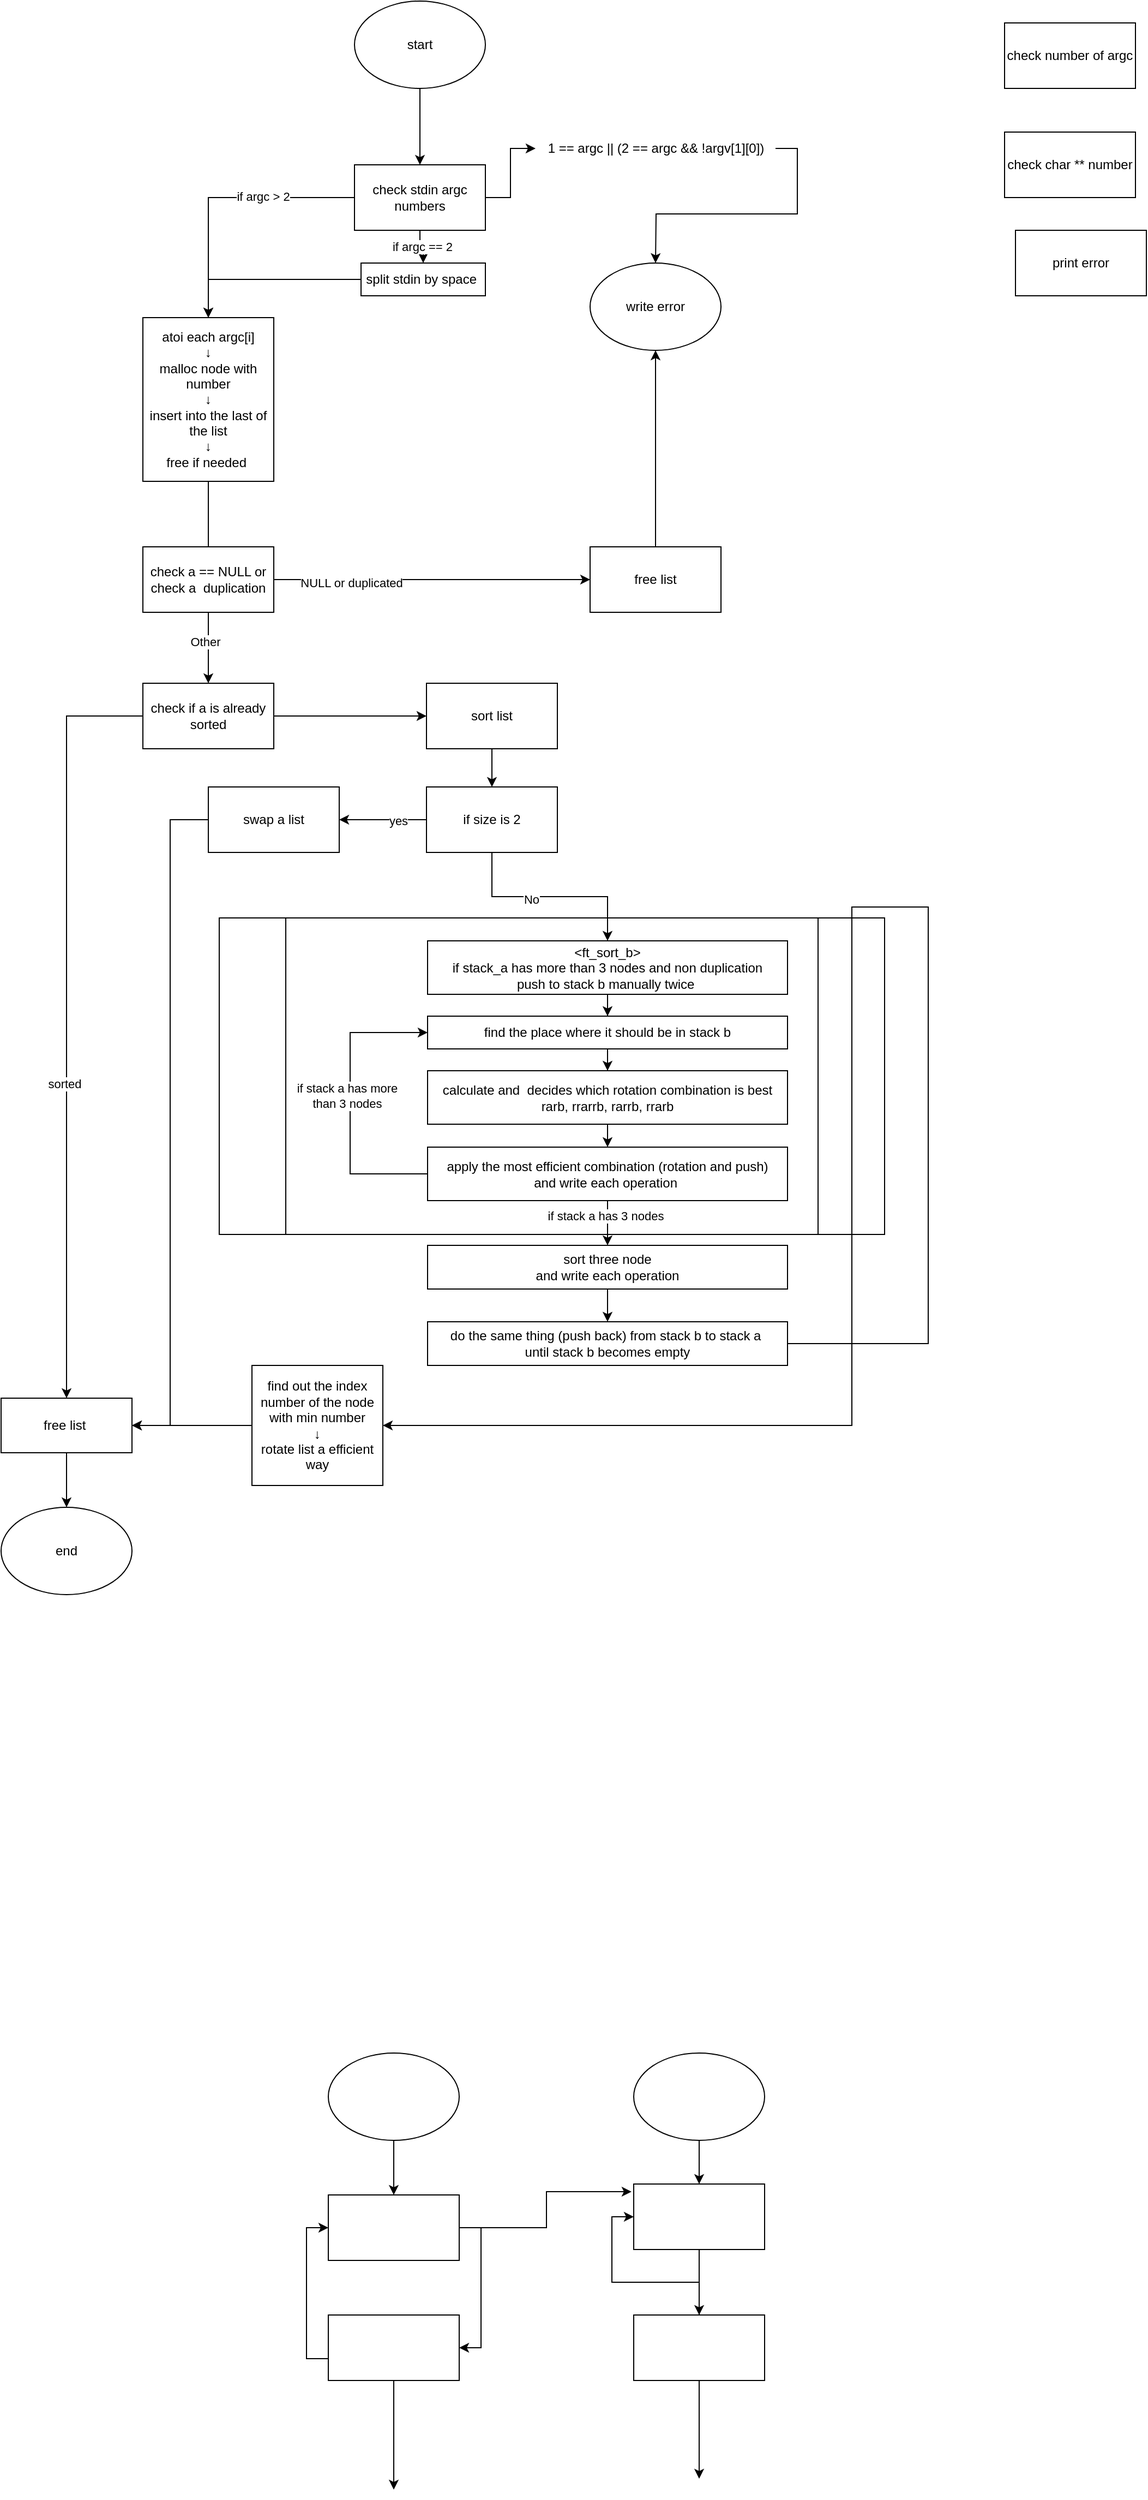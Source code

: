 <mxfile version="26.0.3">
  <diagram name="ページ1" id="CY-kwQWhDdD6ghlK2vGN">
    <mxGraphModel dx="770" dy="2177" grid="1" gridSize="10" guides="1" tooltips="1" connect="1" arrows="1" fold="1" page="1" pageScale="1" pageWidth="827" pageHeight="1169" math="0" shadow="0">
      <root>
        <mxCell id="0" />
        <mxCell id="1" parent="0" />
        <mxCell id="WhEo9QkHTVmdk0sy2P8P-17" value="" style="shape=process;whiteSpace=wrap;html=1;backgroundOutline=1;" parent="1" vertex="1">
          <mxGeometry x="230" y="800" width="610" height="290" as="geometry" />
        </mxCell>
        <mxCell id="WG24Cr0m5Y4b4rY62G8E-14" style="edgeStyle=orthogonalEdgeStyle;rounded=0;orthogonalLoop=1;jettySize=auto;html=1;entryX=0.5;entryY=0;entryDx=0;entryDy=0;exitX=0.5;exitY=1;exitDx=0;exitDy=0;" parent="1" source="WG24Cr0m5Y4b4rY62G8E-15" target="LmjoM7hCpNnaVXaC6ju8-4" edge="1">
          <mxGeometry relative="1" as="geometry">
            <mxPoint x="414" y="80" as="sourcePoint" />
          </mxGeometry>
        </mxCell>
        <mxCell id="LmjoM7hCpNnaVXaC6ju8-5" style="edgeStyle=orthogonalEdgeStyle;rounded=0;orthogonalLoop=1;jettySize=auto;html=1;exitX=1;exitY=0.5;exitDx=0;exitDy=0;" parent="1" source="LmjoM7hCpNnaVXaC6ju8-8" edge="1">
          <mxGeometry relative="1" as="geometry">
            <mxPoint x="630" y="200" as="targetPoint" />
          </mxGeometry>
        </mxCell>
        <mxCell id="WG24Cr0m5Y4b4rY62G8E-2" value="" style="edgeStyle=orthogonalEdgeStyle;rounded=0;orthogonalLoop=1;jettySize=auto;html=1;" parent="1" source="LmjoM7hCpNnaVXaC6ju8-4" target="WG24Cr0m5Y4b4rY62G8E-1" edge="1">
          <mxGeometry relative="1" as="geometry" />
        </mxCell>
        <mxCell id="WG24Cr0m5Y4b4rY62G8E-3" value="if argc == 2" style="edgeLabel;html=1;align=center;verticalAlign=middle;resizable=0;points=[];" parent="WG24Cr0m5Y4b4rY62G8E-2" vertex="1" connectable="0">
          <mxGeometry x="-0.108" y="2" relative="1" as="geometry">
            <mxPoint as="offset" />
          </mxGeometry>
        </mxCell>
        <mxCell id="WG24Cr0m5Y4b4rY62G8E-5" style="edgeStyle=orthogonalEdgeStyle;rounded=0;orthogonalLoop=1;jettySize=auto;html=1;entryX=0.5;entryY=0;entryDx=0;entryDy=0;" parent="1" source="LmjoM7hCpNnaVXaC6ju8-4" target="WG24Cr0m5Y4b4rY62G8E-4" edge="1">
          <mxGeometry relative="1" as="geometry" />
        </mxCell>
        <mxCell id="WG24Cr0m5Y4b4rY62G8E-6" value="if argc &amp;gt; 2" style="edgeLabel;html=1;align=center;verticalAlign=middle;resizable=0;points=[];" parent="WG24Cr0m5Y4b4rY62G8E-5" vertex="1" connectable="0">
          <mxGeometry x="-0.306" y="-1" relative="1" as="geometry">
            <mxPoint as="offset" />
          </mxGeometry>
        </mxCell>
        <mxCell id="LmjoM7hCpNnaVXaC6ju8-4" value="check stdin argc numbers" style="rounded=0;whiteSpace=wrap;html=1;" parent="1" vertex="1">
          <mxGeometry x="354" y="110" width="120" height="60" as="geometry" />
        </mxCell>
        <mxCell id="LmjoM7hCpNnaVXaC6ju8-9" value="" style="edgeStyle=orthogonalEdgeStyle;rounded=0;orthogonalLoop=1;jettySize=auto;html=1;exitX=1;exitY=0.5;exitDx=0;exitDy=0;" parent="1" source="LmjoM7hCpNnaVXaC6ju8-4" target="LmjoM7hCpNnaVXaC6ju8-8" edge="1">
          <mxGeometry relative="1" as="geometry">
            <mxPoint x="630" y="200" as="targetPoint" />
            <mxPoint x="474" y="140" as="sourcePoint" />
          </mxGeometry>
        </mxCell>
        <mxCell id="LmjoM7hCpNnaVXaC6ju8-8" value="1 == argc || (2 == argc &amp;amp;&amp;amp; !argv[1][0])" style="text;html=1;align=center;verticalAlign=middle;resizable=0;points=[];autosize=1;strokeColor=none;fillColor=none;" parent="1" vertex="1">
          <mxGeometry x="520" y="80" width="220" height="30" as="geometry" />
        </mxCell>
        <mxCell id="WhEo9QkHTVmdk0sy2P8P-30" style="edgeStyle=orthogonalEdgeStyle;rounded=0;orthogonalLoop=1;jettySize=auto;html=1;entryX=0.5;entryY=0;entryDx=0;entryDy=0;" parent="1" source="WG24Cr0m5Y4b4rY62G8E-1" target="WG24Cr0m5Y4b4rY62G8E-4" edge="1">
          <mxGeometry relative="1" as="geometry" />
        </mxCell>
        <mxCell id="WG24Cr0m5Y4b4rY62G8E-1" value="split stdin by space&amp;nbsp;" style="whiteSpace=wrap;html=1;rounded=0;" parent="1" vertex="1">
          <mxGeometry x="360" y="200" width="114" height="30" as="geometry" />
        </mxCell>
        <mxCell id="WG24Cr0m5Y4b4rY62G8E-7" style="edgeStyle=orthogonalEdgeStyle;rounded=0;orthogonalLoop=1;jettySize=auto;html=1;exitX=0.5;exitY=1;exitDx=0;exitDy=0;" parent="1" source="WG24Cr0m5Y4b4rY62G8E-4" edge="1">
          <mxGeometry relative="1" as="geometry">
            <mxPoint x="220" y="490" as="targetPoint" />
          </mxGeometry>
        </mxCell>
        <mxCell id="WG24Cr0m5Y4b4rY62G8E-4" value="atoi each argc[i]&lt;br&gt;↓&lt;br&gt;malloc node with number&lt;br&gt;↓&lt;br&gt;insert into the last of the list&lt;br&gt;↓&lt;br&gt;free if needed&amp;nbsp;" style="rounded=0;whiteSpace=wrap;html=1;" parent="1" vertex="1">
          <mxGeometry x="160" y="250" width="120" height="150" as="geometry" />
        </mxCell>
        <mxCell id="WG24Cr0m5Y4b4rY62G8E-11" style="edgeStyle=orthogonalEdgeStyle;rounded=0;orthogonalLoop=1;jettySize=auto;html=1;" parent="1" source="WG24Cr0m5Y4b4rY62G8E-9" edge="1">
          <mxGeometry relative="1" as="geometry">
            <mxPoint x="570" y="490" as="targetPoint" />
          </mxGeometry>
        </mxCell>
        <mxCell id="WG24Cr0m5Y4b4rY62G8E-17" value="NULL or duplicated" style="edgeLabel;html=1;align=center;verticalAlign=middle;resizable=0;points=[];" parent="WG24Cr0m5Y4b4rY62G8E-11" vertex="1" connectable="0">
          <mxGeometry x="-0.513" y="-3" relative="1" as="geometry">
            <mxPoint as="offset" />
          </mxGeometry>
        </mxCell>
        <mxCell id="WG24Cr0m5Y4b4rY62G8E-19" style="edgeStyle=orthogonalEdgeStyle;rounded=0;orthogonalLoop=1;jettySize=auto;html=1;entryX=0.5;entryY=0;entryDx=0;entryDy=0;" parent="1" source="WG24Cr0m5Y4b4rY62G8E-9" target="WG24Cr0m5Y4b4rY62G8E-18" edge="1">
          <mxGeometry relative="1" as="geometry" />
        </mxCell>
        <mxCell id="WG24Cr0m5Y4b4rY62G8E-22" value="Other" style="edgeLabel;html=1;align=center;verticalAlign=middle;resizable=0;points=[];" parent="WG24Cr0m5Y4b4rY62G8E-19" vertex="1" connectable="0">
          <mxGeometry x="-0.179" y="-3" relative="1" as="geometry">
            <mxPoint as="offset" />
          </mxGeometry>
        </mxCell>
        <mxCell id="WG24Cr0m5Y4b4rY62G8E-9" value="check a == NULL or&lt;br&gt;check a&amp;nbsp; duplication" style="rounded=0;whiteSpace=wrap;html=1;" parent="1" vertex="1">
          <mxGeometry x="160" y="460" width="120" height="60" as="geometry" />
        </mxCell>
        <mxCell id="WG24Cr0m5Y4b4rY62G8E-13" style="edgeStyle=orthogonalEdgeStyle;rounded=0;orthogonalLoop=1;jettySize=auto;html=1;entryX=0.5;entryY=1;entryDx=0;entryDy=0;entryPerimeter=0;" parent="1" source="WG24Cr0m5Y4b4rY62G8E-12" target="WG24Cr0m5Y4b4rY62G8E-16" edge="1">
          <mxGeometry relative="1" as="geometry">
            <mxPoint x="630" y="290" as="targetPoint" />
          </mxGeometry>
        </mxCell>
        <mxCell id="WG24Cr0m5Y4b4rY62G8E-12" value="free list" style="rounded=0;whiteSpace=wrap;html=1;" parent="1" vertex="1">
          <mxGeometry x="570" y="460" width="120" height="60" as="geometry" />
        </mxCell>
        <mxCell id="WG24Cr0m5Y4b4rY62G8E-15" value="start" style="ellipse;whiteSpace=wrap;html=1;" parent="1" vertex="1">
          <mxGeometry x="354" y="-40" width="120" height="80" as="geometry" />
        </mxCell>
        <mxCell id="WG24Cr0m5Y4b4rY62G8E-16" value="write error" style="ellipse;whiteSpace=wrap;html=1;" parent="1" vertex="1">
          <mxGeometry x="570" y="200" width="120" height="80" as="geometry" />
        </mxCell>
        <mxCell id="WG24Cr0m5Y4b4rY62G8E-28" style="edgeStyle=orthogonalEdgeStyle;rounded=0;orthogonalLoop=1;jettySize=auto;html=1;" parent="1" source="WG24Cr0m5Y4b4rY62G8E-18" target="WG24Cr0m5Y4b4rY62G8E-29" edge="1">
          <mxGeometry relative="1" as="geometry">
            <mxPoint x="220" y="700" as="targetPoint" />
          </mxGeometry>
        </mxCell>
        <mxCell id="WG24Cr0m5Y4b4rY62G8E-33" style="edgeStyle=orthogonalEdgeStyle;rounded=0;orthogonalLoop=1;jettySize=auto;html=1;entryX=0.5;entryY=0;entryDx=0;entryDy=0;" parent="1" source="WG24Cr0m5Y4b4rY62G8E-18" target="WG24Cr0m5Y4b4rY62G8E-32" edge="1">
          <mxGeometry relative="1" as="geometry">
            <mxPoint x="90" y="1000" as="targetPoint" />
          </mxGeometry>
        </mxCell>
        <mxCell id="WG24Cr0m5Y4b4rY62G8E-35" value="sorted" style="edgeLabel;html=1;align=center;verticalAlign=middle;resizable=0;points=[];" parent="WG24Cr0m5Y4b4rY62G8E-33" vertex="1" connectable="0">
          <mxGeometry x="0.171" y="-2" relative="1" as="geometry">
            <mxPoint as="offset" />
          </mxGeometry>
        </mxCell>
        <mxCell id="WG24Cr0m5Y4b4rY62G8E-18" value="check if a is already sorted" style="rounded=0;whiteSpace=wrap;html=1;" parent="1" vertex="1">
          <mxGeometry x="160" y="585" width="120" height="60" as="geometry" />
        </mxCell>
        <mxCell id="WG24Cr0m5Y4b4rY62G8E-40" value="" style="edgeStyle=orthogonalEdgeStyle;rounded=0;orthogonalLoop=1;jettySize=auto;html=1;" parent="1" source="WG24Cr0m5Y4b4rY62G8E-29" target="WG24Cr0m5Y4b4rY62G8E-39" edge="1">
          <mxGeometry relative="1" as="geometry" />
        </mxCell>
        <mxCell id="WG24Cr0m5Y4b4rY62G8E-29" value="sort list" style="rounded=0;whiteSpace=wrap;html=1;" parent="1" vertex="1">
          <mxGeometry x="420" y="585" width="120" height="60" as="geometry" />
        </mxCell>
        <mxCell id="WG24Cr0m5Y4b4rY62G8E-37" value="" style="edgeStyle=orthogonalEdgeStyle;rounded=0;orthogonalLoop=1;jettySize=auto;html=1;" parent="1" source="WG24Cr0m5Y4b4rY62G8E-32" target="WG24Cr0m5Y4b4rY62G8E-36" edge="1">
          <mxGeometry relative="1" as="geometry" />
        </mxCell>
        <mxCell id="WG24Cr0m5Y4b4rY62G8E-32" value="free list&amp;nbsp;" style="rounded=0;whiteSpace=wrap;html=1;" parent="1" vertex="1">
          <mxGeometry x="30" y="1240" width="120" height="50" as="geometry" />
        </mxCell>
        <mxCell id="WG24Cr0m5Y4b4rY62G8E-36" value="end" style="ellipse;whiteSpace=wrap;html=1;" parent="1" vertex="1">
          <mxGeometry x="30" y="1340" width="120" height="80" as="geometry" />
        </mxCell>
        <mxCell id="WG24Cr0m5Y4b4rY62G8E-42" value="" style="edgeStyle=orthogonalEdgeStyle;rounded=0;orthogonalLoop=1;jettySize=auto;html=1;" parent="1" source="WG24Cr0m5Y4b4rY62G8E-39" target="WG24Cr0m5Y4b4rY62G8E-41" edge="1">
          <mxGeometry relative="1" as="geometry" />
        </mxCell>
        <mxCell id="WG24Cr0m5Y4b4rY62G8E-44" value="yes" style="edgeLabel;html=1;align=center;verticalAlign=middle;resizable=0;points=[];" parent="WG24Cr0m5Y4b4rY62G8E-42" vertex="1" connectable="0">
          <mxGeometry x="-0.342" y="1" relative="1" as="geometry">
            <mxPoint as="offset" />
          </mxGeometry>
        </mxCell>
        <mxCell id="WG24Cr0m5Y4b4rY62G8E-46" value="" style="edgeStyle=orthogonalEdgeStyle;rounded=0;orthogonalLoop=1;jettySize=auto;html=1;" parent="1" source="WG24Cr0m5Y4b4rY62G8E-39" target="WG24Cr0m5Y4b4rY62G8E-45" edge="1">
          <mxGeometry relative="1" as="geometry" />
        </mxCell>
        <mxCell id="WG24Cr0m5Y4b4rY62G8E-47" value="No" style="edgeLabel;html=1;align=center;verticalAlign=middle;resizable=0;points=[];" parent="WG24Cr0m5Y4b4rY62G8E-46" vertex="1" connectable="0">
          <mxGeometry x="-0.183" y="-2" relative="1" as="geometry">
            <mxPoint as="offset" />
          </mxGeometry>
        </mxCell>
        <mxCell id="WG24Cr0m5Y4b4rY62G8E-39" value="if size is 2" style="rounded=0;whiteSpace=wrap;html=1;" parent="1" vertex="1">
          <mxGeometry x="420" y="680" width="120" height="60" as="geometry" />
        </mxCell>
        <mxCell id="WG24Cr0m5Y4b4rY62G8E-43" style="edgeStyle=orthogonalEdgeStyle;rounded=0;orthogonalLoop=1;jettySize=auto;html=1;entryX=1;entryY=0.5;entryDx=0;entryDy=0;" parent="1" source="WG24Cr0m5Y4b4rY62G8E-41" target="WG24Cr0m5Y4b4rY62G8E-32" edge="1">
          <mxGeometry relative="1" as="geometry" />
        </mxCell>
        <mxCell id="WG24Cr0m5Y4b4rY62G8E-41" value="swap a list" style="rounded=0;whiteSpace=wrap;html=1;" parent="1" vertex="1">
          <mxGeometry x="220" y="680" width="120" height="60" as="geometry" />
        </mxCell>
        <mxCell id="WhEo9QkHTVmdk0sy2P8P-3" value="" style="edgeStyle=orthogonalEdgeStyle;rounded=0;orthogonalLoop=1;jettySize=auto;html=1;entryX=0.5;entryY=0;entryDx=0;entryDy=0;" parent="1" source="WG24Cr0m5Y4b4rY62G8E-45" target="WhEo9QkHTVmdk0sy2P8P-4" edge="1">
          <mxGeometry relative="1" as="geometry" />
        </mxCell>
        <mxCell id="WG24Cr0m5Y4b4rY62G8E-45" value="&amp;lt;ft_sort_b&amp;gt;&lt;div&gt;if stack_a has more than 3 nodes and non duplication&lt;br&gt;push to stack b manually twice&amp;nbsp;&lt;/div&gt;" style="rounded=0;whiteSpace=wrap;html=1;" parent="1" vertex="1">
          <mxGeometry x="421" y="821" width="330" height="49" as="geometry" />
        </mxCell>
        <mxCell id="WhEo9QkHTVmdk0sy2P8P-1" style="edgeStyle=orthogonalEdgeStyle;rounded=0;orthogonalLoop=1;jettySize=auto;html=1;" parent="1" source="WG24Cr0m5Y4b4rY62G8E-48" target="WG24Cr0m5Y4b4rY62G8E-32" edge="1">
          <mxGeometry relative="1" as="geometry" />
        </mxCell>
        <mxCell id="WG24Cr0m5Y4b4rY62G8E-48" value="find out the index number of the node with min number&lt;br&gt;↓&lt;div&gt;rotate list a efficient way&lt;/div&gt;" style="rounded=0;whiteSpace=wrap;html=1;" parent="1" vertex="1">
          <mxGeometry x="260" y="1210" width="120" height="110" as="geometry" />
        </mxCell>
        <mxCell id="WhEo9QkHTVmdk0sy2P8P-10" value="" style="edgeStyle=orthogonalEdgeStyle;rounded=0;orthogonalLoop=1;jettySize=auto;html=1;" parent="1" source="WhEo9QkHTVmdk0sy2P8P-2" target="WhEo9QkHTVmdk0sy2P8P-9" edge="1">
          <mxGeometry relative="1" as="geometry" />
        </mxCell>
        <mxCell id="WhEo9QkHTVmdk0sy2P8P-2" value="calculate and&amp;nbsp;&amp;nbsp;&lt;span style=&quot;background-color: transparent;&quot;&gt;decides which rotation&amp;nbsp;&lt;/span&gt;&lt;span style=&quot;background-color: transparent; color: light-dark(rgb(0, 0, 0), rgb(255, 255, 255));&quot;&gt;combination is best&lt;br&gt;rarb, rrarrb, rarrb, rrarb&lt;/span&gt;" style="rounded=0;whiteSpace=wrap;html=1;" parent="1" vertex="1">
          <mxGeometry x="421" y="940" width="330" height="49" as="geometry" />
        </mxCell>
        <mxCell id="WhEo9QkHTVmdk0sy2P8P-6" style="edgeStyle=orthogonalEdgeStyle;rounded=0;orthogonalLoop=1;jettySize=auto;html=1;exitX=0.5;exitY=1;exitDx=0;exitDy=0;" parent="1" source="WhEo9QkHTVmdk0sy2P8P-4" target="WhEo9QkHTVmdk0sy2P8P-2" edge="1">
          <mxGeometry relative="1" as="geometry" />
        </mxCell>
        <mxCell id="WhEo9QkHTVmdk0sy2P8P-4" value="find the place where it should be in stack b" style="rounded=0;whiteSpace=wrap;html=1;" parent="1" vertex="1">
          <mxGeometry x="421" y="890" width="330" height="30" as="geometry" />
        </mxCell>
        <mxCell id="WhEo9QkHTVmdk0sy2P8P-11" style="edgeStyle=orthogonalEdgeStyle;rounded=0;orthogonalLoop=1;jettySize=auto;html=1;entryX=0;entryY=0.5;entryDx=0;entryDy=0;" parent="1" source="WhEo9QkHTVmdk0sy2P8P-9" target="WhEo9QkHTVmdk0sy2P8P-4" edge="1">
          <mxGeometry relative="1" as="geometry">
            <Array as="points">
              <mxPoint x="350" y="1035" />
              <mxPoint x="350" y="905" />
            </Array>
          </mxGeometry>
        </mxCell>
        <mxCell id="WhEo9QkHTVmdk0sy2P8P-12" value="if stack a has more&lt;br&gt;than 3 nodes" style="edgeLabel;html=1;align=center;verticalAlign=middle;resizable=0;points=[];" parent="WhEo9QkHTVmdk0sy2P8P-11" vertex="1" connectable="0">
          <mxGeometry x="0.055" y="3" relative="1" as="geometry">
            <mxPoint as="offset" />
          </mxGeometry>
        </mxCell>
        <mxCell id="WhEo9QkHTVmdk0sy2P8P-15" value="" style="edgeStyle=orthogonalEdgeStyle;rounded=0;orthogonalLoop=1;jettySize=auto;html=1;" parent="1" source="WhEo9QkHTVmdk0sy2P8P-9" target="WhEo9QkHTVmdk0sy2P8P-14" edge="1">
          <mxGeometry relative="1" as="geometry" />
        </mxCell>
        <mxCell id="WhEo9QkHTVmdk0sy2P8P-16" value="if stack a has 3 nodes" style="edgeLabel;html=1;align=center;verticalAlign=middle;resizable=0;points=[];" parent="WhEo9QkHTVmdk0sy2P8P-15" vertex="1" connectable="0">
          <mxGeometry x="-0.32" y="-2" relative="1" as="geometry">
            <mxPoint as="offset" />
          </mxGeometry>
        </mxCell>
        <mxCell id="WhEo9QkHTVmdk0sy2P8P-9" value="apply the most efficient combination (rotation and push)&lt;br&gt;and write each operation&amp;nbsp;" style="rounded=0;whiteSpace=wrap;html=1;" parent="1" vertex="1">
          <mxGeometry x="421" y="1010" width="330" height="49" as="geometry" />
        </mxCell>
        <mxCell id="WhEo9QkHTVmdk0sy2P8P-19" value="" style="edgeStyle=orthogonalEdgeStyle;rounded=0;orthogonalLoop=1;jettySize=auto;html=1;" parent="1" source="WhEo9QkHTVmdk0sy2P8P-14" target="WhEo9QkHTVmdk0sy2P8P-18" edge="1">
          <mxGeometry relative="1" as="geometry" />
        </mxCell>
        <mxCell id="WhEo9QkHTVmdk0sy2P8P-14" value="sort three node&lt;br&gt;and write each operation" style="rounded=0;whiteSpace=wrap;html=1;" parent="1" vertex="1">
          <mxGeometry x="421" y="1100" width="330" height="40" as="geometry" />
        </mxCell>
        <mxCell id="WhEo9QkHTVmdk0sy2P8P-23" style="edgeStyle=orthogonalEdgeStyle;rounded=0;orthogonalLoop=1;jettySize=auto;html=1;exitX=1;exitY=0.5;exitDx=0;exitDy=0;entryX=1;entryY=0.5;entryDx=0;entryDy=0;" parent="1" source="WhEo9QkHTVmdk0sy2P8P-18" target="WG24Cr0m5Y4b4rY62G8E-48" edge="1">
          <mxGeometry relative="1" as="geometry">
            <Array as="points">
              <mxPoint x="880" y="1190" />
              <mxPoint x="880" y="790" />
              <mxPoint x="810" y="790" />
              <mxPoint x="810" y="1265" />
            </Array>
          </mxGeometry>
        </mxCell>
        <mxCell id="WhEo9QkHTVmdk0sy2P8P-18" value="do the same thing (push back) from stack b to stack a&amp;nbsp;&lt;br&gt;until stack b becomes empty" style="rounded=0;whiteSpace=wrap;html=1;" parent="1" vertex="1">
          <mxGeometry x="421" y="1170" width="330" height="40" as="geometry" />
        </mxCell>
        <mxCell id="WhEo9QkHTVmdk0sy2P8P-32" value="check number of argc" style="rounded=0;whiteSpace=wrap;html=1;" parent="1" vertex="1">
          <mxGeometry x="950" y="-20" width="120" height="60" as="geometry" />
        </mxCell>
        <mxCell id="WhEo9QkHTVmdk0sy2P8P-33" value="check char ** number" style="rounded=0;whiteSpace=wrap;html=1;" parent="1" vertex="1">
          <mxGeometry x="950" y="80" width="120" height="60" as="geometry" />
        </mxCell>
        <mxCell id="WhEo9QkHTVmdk0sy2P8P-34" value="print error" style="rounded=0;whiteSpace=wrap;html=1;" parent="1" vertex="1">
          <mxGeometry x="960" y="170" width="120" height="60" as="geometry" />
        </mxCell>
        <mxCell id="qikCnFB0B8tPspUCNRsH-5" style="edgeStyle=orthogonalEdgeStyle;rounded=0;orthogonalLoop=1;jettySize=auto;html=1;entryX=1;entryY=0.5;entryDx=0;entryDy=0;" parent="1" source="qikCnFB0B8tPspUCNRsH-1" target="qikCnFB0B8tPspUCNRsH-4" edge="1">
          <mxGeometry relative="1" as="geometry">
            <Array as="points">
              <mxPoint x="470" y="2000" />
              <mxPoint x="470" y="2110" />
            </Array>
          </mxGeometry>
        </mxCell>
        <mxCell id="qikCnFB0B8tPspUCNRsH-1" value="" style="rounded=0;whiteSpace=wrap;html=1;" parent="1" vertex="1">
          <mxGeometry x="330" y="1970" width="120" height="60" as="geometry" />
        </mxCell>
        <mxCell id="qikCnFB0B8tPspUCNRsH-3" style="edgeStyle=orthogonalEdgeStyle;rounded=0;orthogonalLoop=1;jettySize=auto;html=1;exitX=0.5;exitY=1;exitDx=0;exitDy=0;entryX=0.5;entryY=0;entryDx=0;entryDy=0;" parent="1" source="qikCnFB0B8tPspUCNRsH-2" target="qikCnFB0B8tPspUCNRsH-1" edge="1">
          <mxGeometry relative="1" as="geometry" />
        </mxCell>
        <mxCell id="qikCnFB0B8tPspUCNRsH-2" value="" style="ellipse;whiteSpace=wrap;html=1;" parent="1" vertex="1">
          <mxGeometry x="330" y="1840" width="120" height="80" as="geometry" />
        </mxCell>
        <mxCell id="qikCnFB0B8tPspUCNRsH-6" style="edgeStyle=orthogonalEdgeStyle;rounded=0;orthogonalLoop=1;jettySize=auto;html=1;entryX=0;entryY=0.5;entryDx=0;entryDy=0;" parent="1" source="qikCnFB0B8tPspUCNRsH-4" target="qikCnFB0B8tPspUCNRsH-1" edge="1">
          <mxGeometry relative="1" as="geometry">
            <Array as="points">
              <mxPoint x="310" y="2120" />
              <mxPoint x="310" y="2000" />
            </Array>
          </mxGeometry>
        </mxCell>
        <mxCell id="qikCnFB0B8tPspUCNRsH-7" style="edgeStyle=orthogonalEdgeStyle;rounded=0;orthogonalLoop=1;jettySize=auto;html=1;" parent="1" source="qikCnFB0B8tPspUCNRsH-4" edge="1">
          <mxGeometry relative="1" as="geometry">
            <mxPoint x="390" y="2240" as="targetPoint" />
          </mxGeometry>
        </mxCell>
        <mxCell id="qikCnFB0B8tPspUCNRsH-4" value="" style="rounded=0;whiteSpace=wrap;html=1;" parent="1" vertex="1">
          <mxGeometry x="330" y="2080" width="120" height="60" as="geometry" />
        </mxCell>
        <mxCell id="0iMxsULnOfN52SRsuDp8-74" style="edgeStyle=orthogonalEdgeStyle;rounded=0;orthogonalLoop=1;jettySize=auto;html=1;entryX=0.5;entryY=0;entryDx=0;entryDy=0;" edge="1" parent="1" source="0iMxsULnOfN52SRsuDp8-67" target="0iMxsULnOfN52SRsuDp8-68">
          <mxGeometry relative="1" as="geometry" />
        </mxCell>
        <mxCell id="0iMxsULnOfN52SRsuDp8-67" value="" style="ellipse;whiteSpace=wrap;html=1;" vertex="1" parent="1">
          <mxGeometry x="610" y="1840" width="120" height="80" as="geometry" />
        </mxCell>
        <mxCell id="0iMxsULnOfN52SRsuDp8-73" style="edgeStyle=orthogonalEdgeStyle;rounded=0;orthogonalLoop=1;jettySize=auto;html=1;" edge="1" parent="1" source="0iMxsULnOfN52SRsuDp8-68" target="0iMxsULnOfN52SRsuDp8-69">
          <mxGeometry relative="1" as="geometry">
            <mxPoint x="740" y="2120" as="targetPoint" />
          </mxGeometry>
        </mxCell>
        <mxCell id="0iMxsULnOfN52SRsuDp8-68" value="" style="rounded=0;whiteSpace=wrap;html=1;" vertex="1" parent="1">
          <mxGeometry x="610" y="1960" width="120" height="60" as="geometry" />
        </mxCell>
        <mxCell id="0iMxsULnOfN52SRsuDp8-70" style="edgeStyle=orthogonalEdgeStyle;rounded=0;orthogonalLoop=1;jettySize=auto;html=1;" edge="1" parent="1" source="0iMxsULnOfN52SRsuDp8-69">
          <mxGeometry relative="1" as="geometry">
            <mxPoint x="670" y="2230" as="targetPoint" />
          </mxGeometry>
        </mxCell>
        <mxCell id="0iMxsULnOfN52SRsuDp8-72" style="edgeStyle=orthogonalEdgeStyle;rounded=0;orthogonalLoop=1;jettySize=auto;html=1;entryX=0;entryY=0.5;entryDx=0;entryDy=0;" edge="1" parent="1" source="0iMxsULnOfN52SRsuDp8-69" target="0iMxsULnOfN52SRsuDp8-68">
          <mxGeometry relative="1" as="geometry" />
        </mxCell>
        <mxCell id="0iMxsULnOfN52SRsuDp8-69" value="" style="rounded=0;whiteSpace=wrap;html=1;" vertex="1" parent="1">
          <mxGeometry x="610" y="2080" width="120" height="60" as="geometry" />
        </mxCell>
        <mxCell id="0iMxsULnOfN52SRsuDp8-75" style="edgeStyle=orthogonalEdgeStyle;rounded=0;orthogonalLoop=1;jettySize=auto;html=1;entryX=-0.017;entryY=0.117;entryDx=0;entryDy=0;entryPerimeter=0;" edge="1" parent="1" source="qikCnFB0B8tPspUCNRsH-1" target="0iMxsULnOfN52SRsuDp8-68">
          <mxGeometry relative="1" as="geometry" />
        </mxCell>
      </root>
    </mxGraphModel>
  </diagram>
</mxfile>
